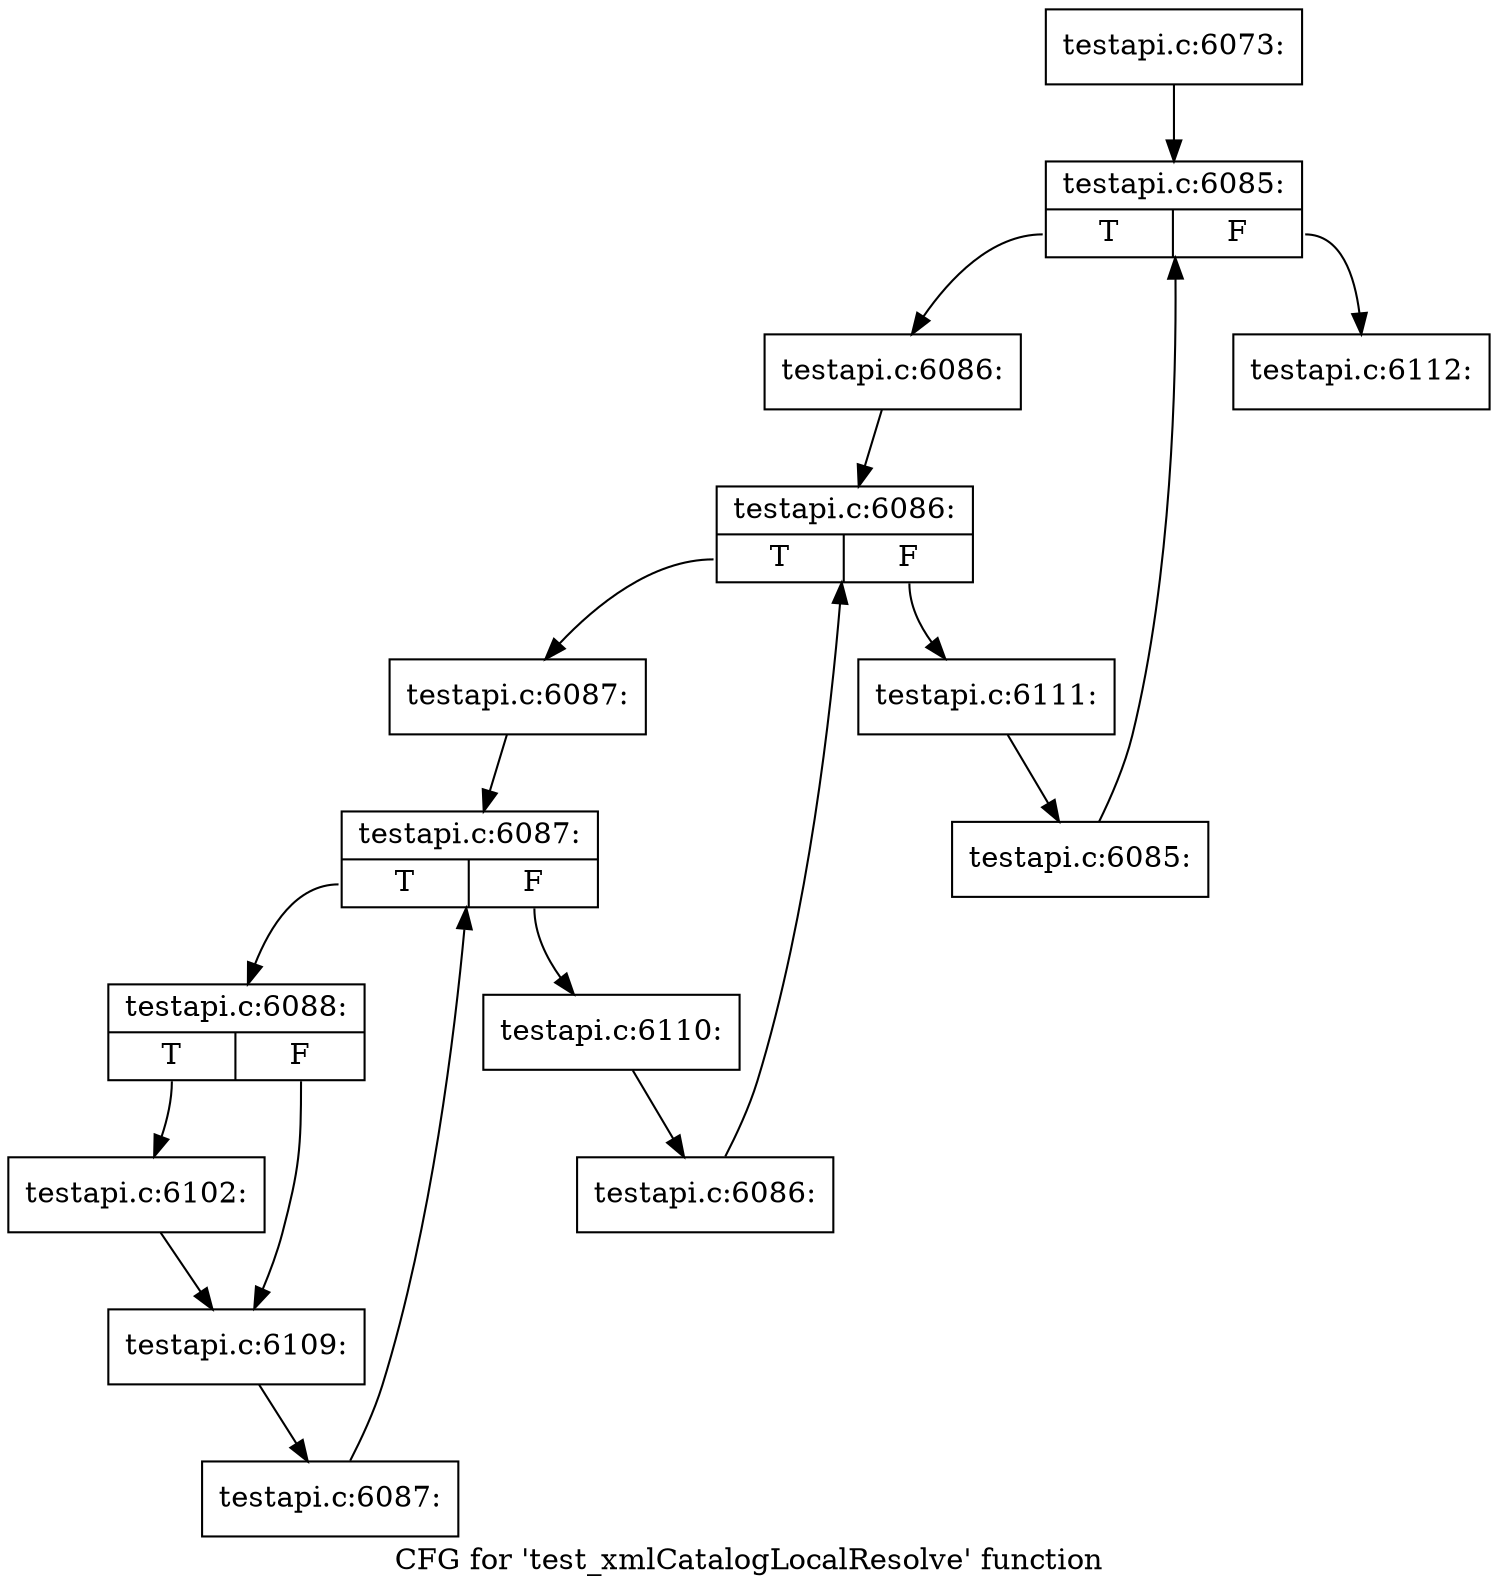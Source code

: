 digraph "CFG for 'test_xmlCatalogLocalResolve' function" {
	label="CFG for 'test_xmlCatalogLocalResolve' function";

	Node0x43b2480 [shape=record,label="{testapi.c:6073:}"];
	Node0x43b2480 -> Node0x43b9700;
	Node0x43b9700 [shape=record,label="{testapi.c:6085:|{<s0>T|<s1>F}}"];
	Node0x43b9700:s0 -> Node0x43b99e0;
	Node0x43b9700:s1 -> Node0x43b9560;
	Node0x43b99e0 [shape=record,label="{testapi.c:6086:}"];
	Node0x43b99e0 -> Node0x43b9dd0;
	Node0x43b9dd0 [shape=record,label="{testapi.c:6086:|{<s0>T|<s1>F}}"];
	Node0x43b9dd0:s0 -> Node0x43ba050;
	Node0x43b9dd0:s1 -> Node0x43b9cb0;
	Node0x43ba050 [shape=record,label="{testapi.c:6087:}"];
	Node0x43ba050 -> Node0x43ba440;
	Node0x43ba440 [shape=record,label="{testapi.c:6087:|{<s0>T|<s1>F}}"];
	Node0x43ba440:s0 -> Node0x43ba6c0;
	Node0x43ba440:s1 -> Node0x43ba320;
	Node0x43ba6c0 [shape=record,label="{testapi.c:6088:|{<s0>T|<s1>F}}"];
	Node0x43ba6c0:s0 -> Node0x43bbaa0;
	Node0x43ba6c0:s1 -> Node0x43bc830;
	Node0x43bbaa0 [shape=record,label="{testapi.c:6102:}"];
	Node0x43bbaa0 -> Node0x43bc830;
	Node0x43bc830 [shape=record,label="{testapi.c:6109:}"];
	Node0x43bc830 -> Node0x43ba630;
	Node0x43ba630 [shape=record,label="{testapi.c:6087:}"];
	Node0x43ba630 -> Node0x43ba440;
	Node0x43ba320 [shape=record,label="{testapi.c:6110:}"];
	Node0x43ba320 -> Node0x43b9fc0;
	Node0x43b9fc0 [shape=record,label="{testapi.c:6086:}"];
	Node0x43b9fc0 -> Node0x43b9dd0;
	Node0x43b9cb0 [shape=record,label="{testapi.c:6111:}"];
	Node0x43b9cb0 -> Node0x43b9950;
	Node0x43b9950 [shape=record,label="{testapi.c:6085:}"];
	Node0x43b9950 -> Node0x43b9700;
	Node0x43b9560 [shape=record,label="{testapi.c:6112:}"];
}
